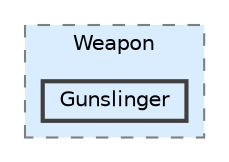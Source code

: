 digraph "Q:/IdleWave/Projet/Assets/Scripts/RogueGenesia/Survival/Weapon/Gunslinger"
{
 // LATEX_PDF_SIZE
  bgcolor="transparent";
  edge [fontname=Helvetica,fontsize=10,labelfontname=Helvetica,labelfontsize=10];
  node [fontname=Helvetica,fontsize=10,shape=box,height=0.2,width=0.4];
  compound=true
  subgraph clusterdir_9a55c8360f29f1597692ee7f102bfb3c {
    graph [ bgcolor="#daedff", pencolor="grey50", label="Weapon", fontname=Helvetica,fontsize=10 style="filled,dashed", URL="dir_9a55c8360f29f1597692ee7f102bfb3c.html",tooltip=""]
  dir_b96d54e539917819e8e74152baeb7d26 [label="Gunslinger", fillcolor="#daedff", color="grey25", style="filled,bold", URL="dir_b96d54e539917819e8e74152baeb7d26.html",tooltip=""];
  }
}
